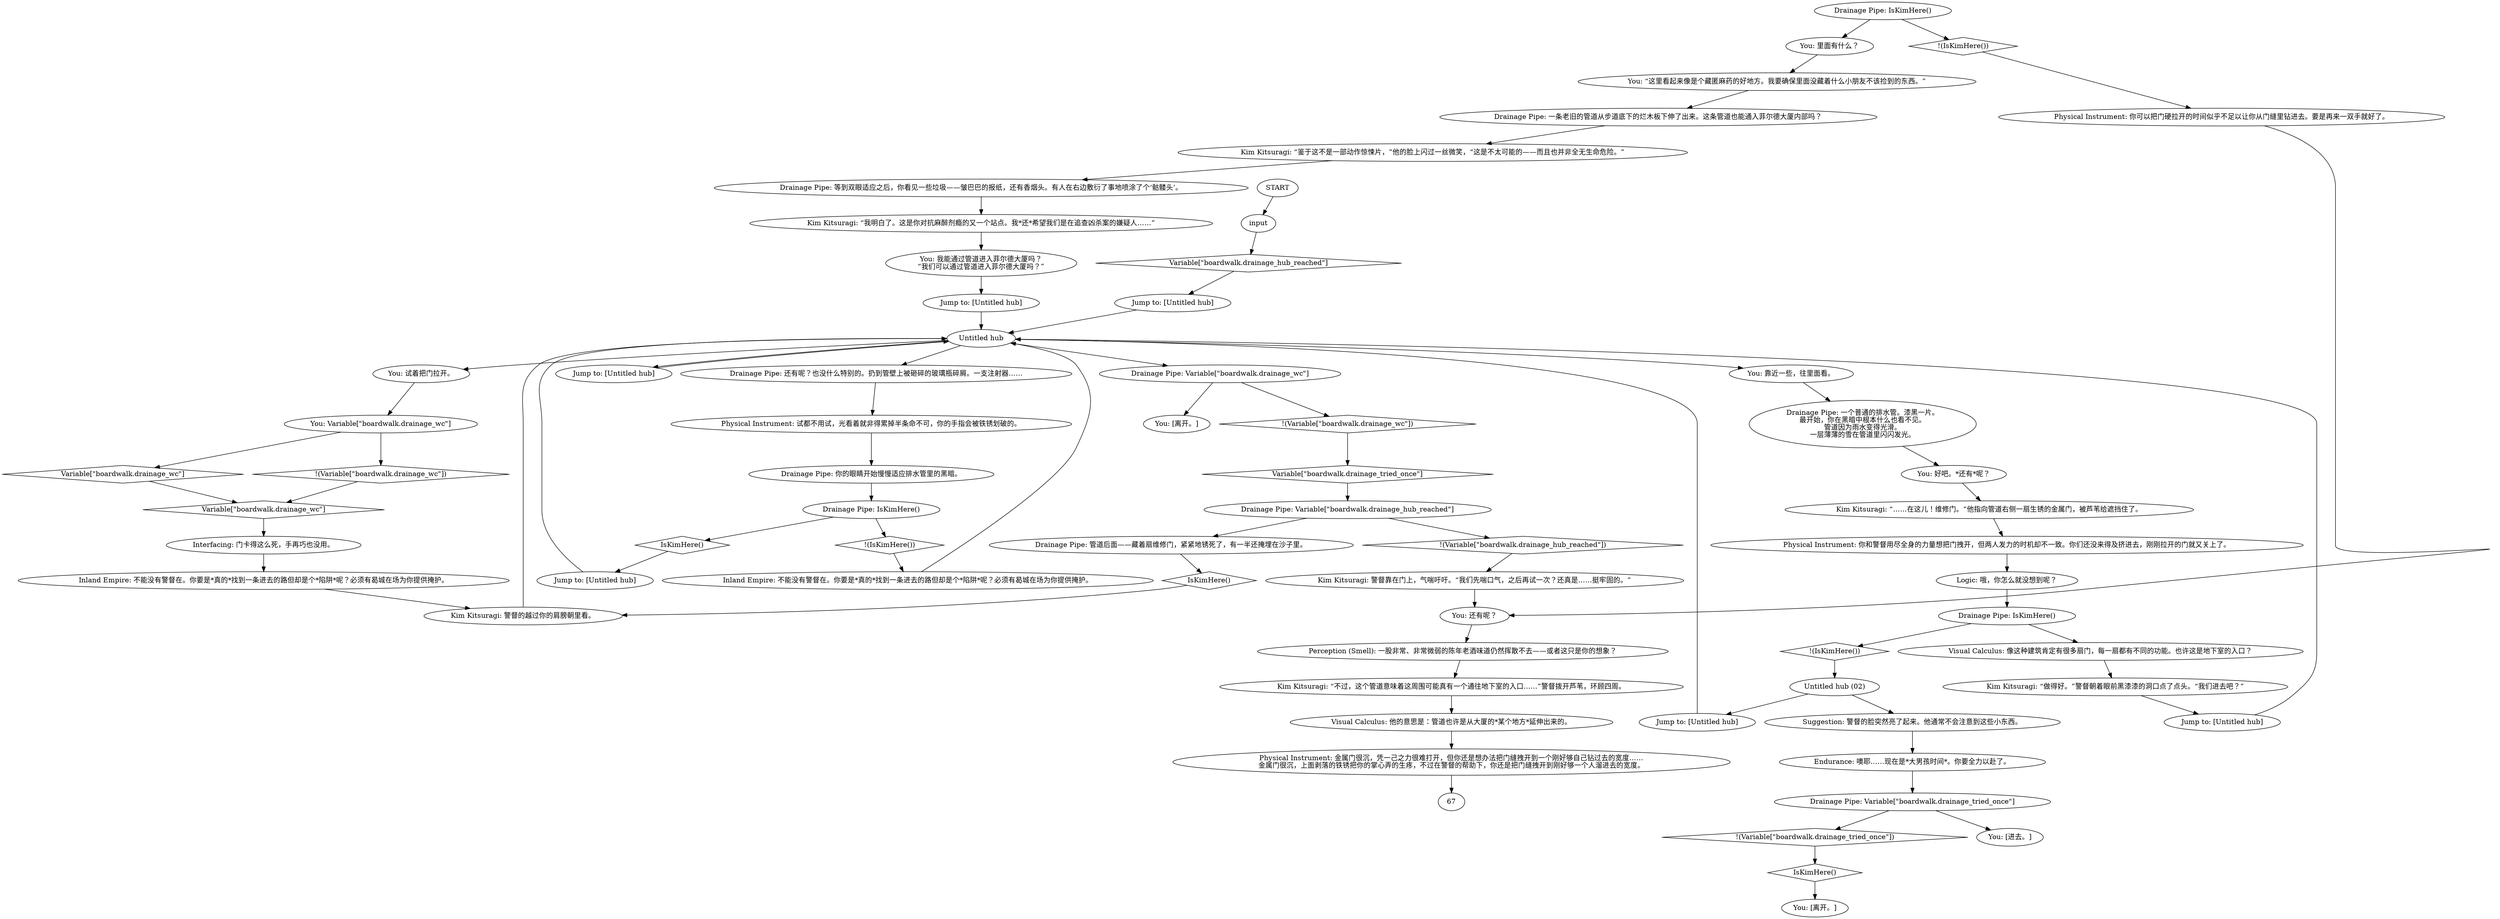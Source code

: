 # LAIR / DRAINAGE PIPE
# Alternate path into Feld building.
# ==================================================
digraph G {
	  0 [label="START"];
	  1 [label="input"];
	  2 [label="You: 试着把门拉开。"];
	  3 [label="You: Variable[\"boardwalk.drainage_wc\"]"];
	  4 [label="Variable[\"boardwalk.drainage_wc\"]", shape=diamond];
	  5 [label="!(Variable[\"boardwalk.drainage_wc\"])", shape=diamond];
	  6 [label="Inland Empire: 不能没有警督在。你要是*真的*找到一条进去的路但却是个*陷阱*呢？必须有曷城在场为你提供掩护。"];
	  7 [label="You: 好吧。*还有*呢？"];
	  8 [label="Visual Calculus: 他的意思是：管道也许是从大厦的*某个地方*延伸出来的。"];
	  9 [label="Untitled hub"];
	  10 [label="Physical Instrument: 你可以把门硬拉开的时间似乎不足以让你从门缝里钻进去。要是再来一双手就好了。"];
	  11 [label="Drainage Pipe: IsKimHere()"];
	  12 [label="IsKimHere()", shape=diamond];
	  13 [label="!(IsKimHere())", shape=diamond];
	  14 [label="Drainage Pipe: IsKimHere()"];
	  15 [label="IsKimHere()", shape=diamond];
	  16 [label="!(IsKimHere())", shape=diamond];
	  17 [label="You: 里面有什么？"];
	  18 [label="Drainage Pipe: 还有呢？也没什么特别的。扔到管壁上被砸碎的玻璃瓶碎屑。一支注射器……"];
	  19 [label="Perception (Smell): 一股非常、非常微弱的陈年老酒味道仍然挥散不去——或者这只是你的想象？"];
	  20 [label="Physical Instrument: 试都不用试，光看着就非得累掉半条命不可，你的手指会被铁锈划破的。"];
	  21 [label="Drainage Pipe: Variable[\"boardwalk.drainage_hub_reached\"]"];
	  22 [label="Variable[\"boardwalk.drainage_hub_reached\"]", shape=diamond];
	  23 [label="!(Variable[\"boardwalk.drainage_hub_reached\"])", shape=diamond];
	  24 [label="Drainage Pipe: 管道后面——藏着扇维修门，紧紧地锈死了，有一半还掩埋在沙子里。"];
	  25 [label="Jump to: [Untitled hub]"];
	  26 [label="Kim Kitsuragi: 警督的越过你的肩膀朝里看。"];
	  27 [label="Jump to: [Untitled hub]"];
	  28 [label="You: 还有呢？"];
	  29 [label="Kim Kitsuragi: “我明白了。这是你对抗麻醉剂瘾的又一个站点。我*还*希望我们是在追查凶杀案的嫌疑人……”"];
	  30 [label="Drainage Pipe: 一条老旧的管道从步道底下的烂木板下伸了出来。这条管道也能通入菲尔德大厦内部吗？"];
	  31 [label="Kim Kitsuragi: 警督靠在门上，气喘吁吁。“我们先喘口气，之后再试一次？还真是……挺牢固的。”"];
	  32 [label="Logic: 哦，你怎么就没想到呢？"];
	  33 [label="Physical Instrument: 金属门很沉，凭一己之力很难打开，但你还是想办法把门缝拽开到一个刚好够自己钻过去的宽度……\n金属门很沉，上面剥落的铁锈把你的掌心弄的生疼，不过在警督的帮助下，你还是把门缝拽开到刚好够一个人溜进去的宽度。"];
	  34 [label="Interfacing: 门卡得这么死，手再巧也没用。"];
	  35 [label="Physical Instrument: 你和警督用尽全身的力量想把门拽开，但两人发力的时机却不一致。你们还没来得及挤进去，刚刚拉开的门就又关上了。"];
	  36 [label="You: [离开。]"];
	  37 [label="You: 靠近一些，往里面看。"];
	  38 [label="Jump to: [Untitled hub]"];
	  39 [label="You: 我能通过管道进入菲尔德大厦吗？\n“我们可以通过管道进入菲尔德大厦吗？”"];
	  40 [label="Drainage Pipe: Variable[\"boardwalk.drainage_wc\"]"];
	  41 [label="Variable[\"boardwalk.drainage_wc\"]", shape=diamond];
	  42 [label="!(Variable[\"boardwalk.drainage_wc\"])", shape=diamond];
	  43 [label="You: [离开。]"];
	  44 [label="Suggestion: 警督的脸突然亮了起来。他通常不会注意到这些小东西。"];
	  45 [label="Drainage Pipe: IsKimHere()"];
	  46 [label="IsKimHere()", shape=diamond];
	  47 [label="!(IsKimHere())", shape=diamond];
	  48 [label="Visual Calculus: 像这种建筑肯定有很多扇门，每一扇都有不同的功能。也许这是地下室的入口？"];
	  49 [label="Kim Kitsuragi: “鉴于这不是一部动作惊悚片，”他的脸上闪过一丝微笑，“这是不太可能的——而且也并非全无生命危险。”"];
	  50 [label="Jump to: [Untitled hub]"];
	  51 [label="Drainage Pipe: Variable[\"boardwalk.drainage_tried_once\"]"];
	  52 [label="Variable[\"boardwalk.drainage_tried_once\"]", shape=diamond];
	  53 [label="!(Variable[\"boardwalk.drainage_tried_once\"])", shape=diamond];
	  54 [label="You: [进去。]"];
	  55 [label="Jump to: [Untitled hub]"];
	  56 [label="Drainage Pipe: 你的眼睛开始慢慢适应排水管里的黑暗。"];
	  57 [label="Drainage Pipe: 一个普通的排水管。漆黑一片。\n最开始，你在黑暗中根本什么也看不见。\n管道因为雨水变得光滑。\n一层薄薄的雪在管道里闪闪发光。"];
	  58 [label="You: “这里看起来像是个藏匿麻药的好地方。我要确保里面没藏着什么小朋友不该捡到的东西。”"];
	  59 [label="Jump to: [Untitled hub]"];
	  60 [label="Kim Kitsuragi: “不过，这个管道意味着这周围可能真有一个通往地下室的入口……”警督拨开芦苇，环顾四周。"];
	  61 [label="Drainage Pipe: 等到双眼适应之后，你看见一些垃圾——皱巴巴的报纸，还有香烟头。有人在右边敷衍了事地喷涂了个‘骷髅头’。"];
	  62 [label="Kim Kitsuragi: “……在这儿！维修门。”他指向管道右侧一扇生锈的金属门，被芦苇给遮挡住了。"];
	  63 [label="Endurance: 噢耶……现在是*大男孩时间*。你要全力以赴了。"];
	  64 [label="Inland Empire: 不能没有警督在。你要是*真的*找到一条进去的路但却是个*陷阱*呢？必须有曷城在场为你提供掩护。"];
	  65 [label="Untitled hub (02)"];
	  66 [label="Kim Kitsuragi: “做得好。”警督朝着眼前黑漆漆的洞口点了点头。“我们进去吧？”"];
	  0 -> 1
	  1 -> 22
	  2 -> 3
	  3 -> 4
	  3 -> 5
	  4 -> 41
	  5 -> 41
	  6 -> 9
	  7 -> 62
	  8 -> 33
	  9 -> 2
	  9 -> 37
	  9 -> 40
	  9 -> 18
	  9 -> 59
	  10 -> 28
	  11 -> 12
	  11 -> 13
	  12 -> 27
	  13 -> 6
	  14 -> 16
	  14 -> 17
	  15 -> 36
	  16 -> 10
	  17 -> 58
	  18 -> 20
	  19 -> 60
	  20 -> 56
	  21 -> 24
	  21 -> 23
	  22 -> 25
	  23 -> 31
	  24 -> 46
	  25 -> 9
	  26 -> 9
	  27 -> 9
	  28 -> 19
	  29 -> 39
	  30 -> 49
	  31 -> 28
	  32 -> 45
	  33 -> 67
	  34 -> 64
	  35 -> 32
	  37 -> 57
	  38 -> 9
	  39 -> 50
	  40 -> 42
	  40 -> 43
	  41 -> 34
	  42 -> 52
	  44 -> 63
	  45 -> 48
	  45 -> 47
	  46 -> 26
	  47 -> 65
	  48 -> 66
	  49 -> 61
	  50 -> 9
	  51 -> 53
	  51 -> 54
	  52 -> 21
	  53 -> 15
	  55 -> 9
	  56 -> 11
	  57 -> 7
	  58 -> 30
	  59 -> 9
	  60 -> 8
	  61 -> 29
	  62 -> 35
	  63 -> 51
	  64 -> 26
	  65 -> 44
	  65 -> 38
	  66 -> 55
}


